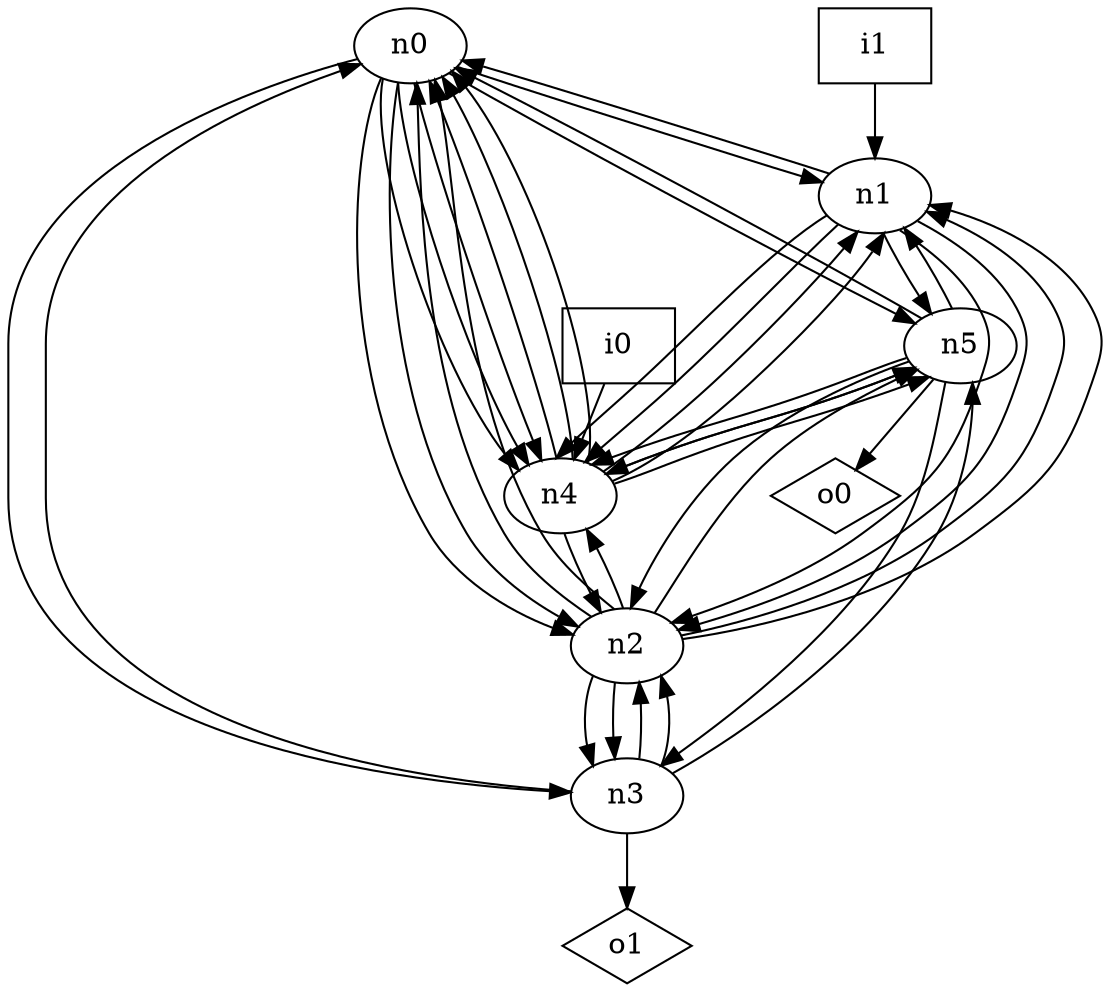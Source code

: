 digraph G {
n0 [label="n0"];
n1 [label="n1"];
n2 [label="n2"];
n3 [label="n3"];
n4 [label="n4"];
n5 [label="n5"];
n6 [label="i0",shape="box"];
n7 [label="i1",shape="box"];
n8 [label="o0",shape="diamond"];
n9 [label="o1",shape="diamond"];
n0 -> n1
n0 -> n2
n0 -> n2
n0 -> n3
n0 -> n4
n0 -> n4
n0 -> n4
n0 -> n5
n1 -> n0
n1 -> n2
n1 -> n2
n1 -> n4
n1 -> n4
n1 -> n5
n2 -> n0
n2 -> n0
n2 -> n1
n2 -> n1
n2 -> n3
n2 -> n3
n2 -> n4
n2 -> n5
n3 -> n0
n3 -> n2
n3 -> n2
n3 -> n5
n3 -> n9
n4 -> n0
n4 -> n0
n4 -> n0
n4 -> n1
n4 -> n1
n4 -> n2
n4 -> n5
n4 -> n5
n5 -> n0
n5 -> n1
n5 -> n2
n5 -> n3
n5 -> n4
n5 -> n4
n5 -> n8
n6 -> n4
n7 -> n1
}